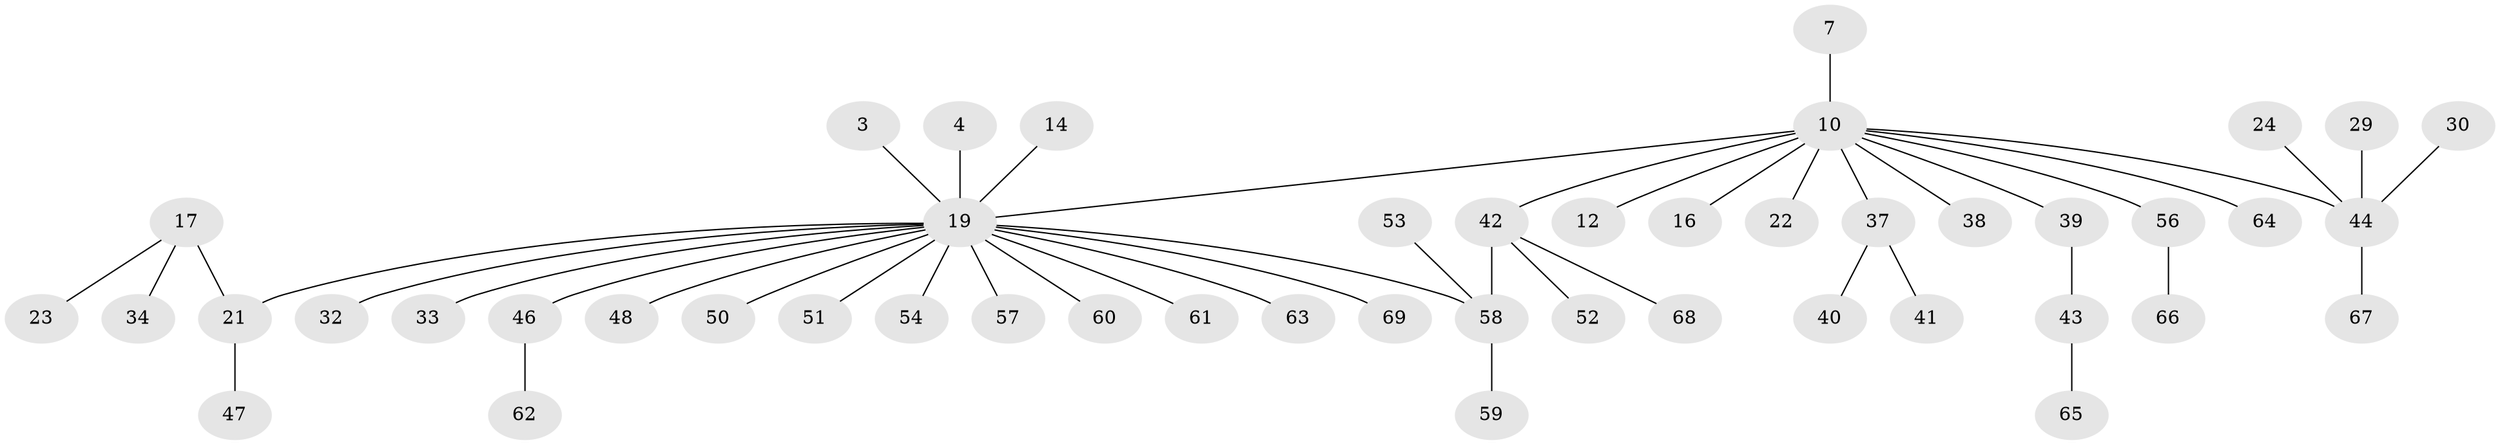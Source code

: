 // original degree distribution, {11: 0.014492753623188406, 13: 0.014492753623188406, 1: 0.5797101449275363, 7: 0.014492753623188406, 2: 0.18840579710144928, 5: 0.014492753623188406, 6: 0.028985507246376812, 3: 0.08695652173913043, 4: 0.057971014492753624}
// Generated by graph-tools (version 1.1) at 2025/51/03/04/25 21:51:47]
// undirected, 48 vertices, 48 edges
graph export_dot {
graph [start="1"]
  node [color=gray90,style=filled];
  3;
  4;
  7;
  10 [super="+1"];
  12;
  14 [super="+6"];
  16;
  17;
  19 [super="+9+5+2"];
  21 [super="+15"];
  22;
  23;
  24;
  29;
  30;
  32;
  33;
  34;
  37;
  38 [super="+27"];
  39;
  40;
  41;
  42 [super="+35"];
  43;
  44 [super="+18"];
  46 [super="+31"];
  47;
  48 [super="+8"];
  50 [super="+36"];
  51;
  52;
  53;
  54;
  56 [super="+13+55"];
  57;
  58 [super="+28+45+49"];
  59;
  60;
  61;
  62;
  63;
  64;
  65;
  66;
  67;
  68;
  69;
  3 -- 19;
  4 -- 19;
  7 -- 10;
  10 -- 22;
  10 -- 44 [weight=2];
  10 -- 64;
  10 -- 37;
  10 -- 39;
  10 -- 12;
  10 -- 16;
  10 -- 19 [weight=3];
  10 -- 42;
  10 -- 56;
  10 -- 38;
  14 -- 19;
  17 -- 21 [weight=2];
  17 -- 23;
  17 -- 34;
  19 -- 63;
  19 -- 33;
  19 -- 51;
  19 -- 69;
  19 -- 21;
  19 -- 54;
  19 -- 32;
  19 -- 48 [weight=2];
  19 -- 57;
  19 -- 60;
  19 -- 61;
  19 -- 58;
  19 -- 46;
  19 -- 50;
  21 -- 47;
  24 -- 44;
  29 -- 44;
  30 -- 44;
  37 -- 40;
  37 -- 41;
  39 -- 43;
  42 -- 68;
  42 -- 58;
  42 -- 52;
  43 -- 65;
  44 -- 67;
  46 -- 62;
  53 -- 58;
  56 -- 66;
  58 -- 59;
}
